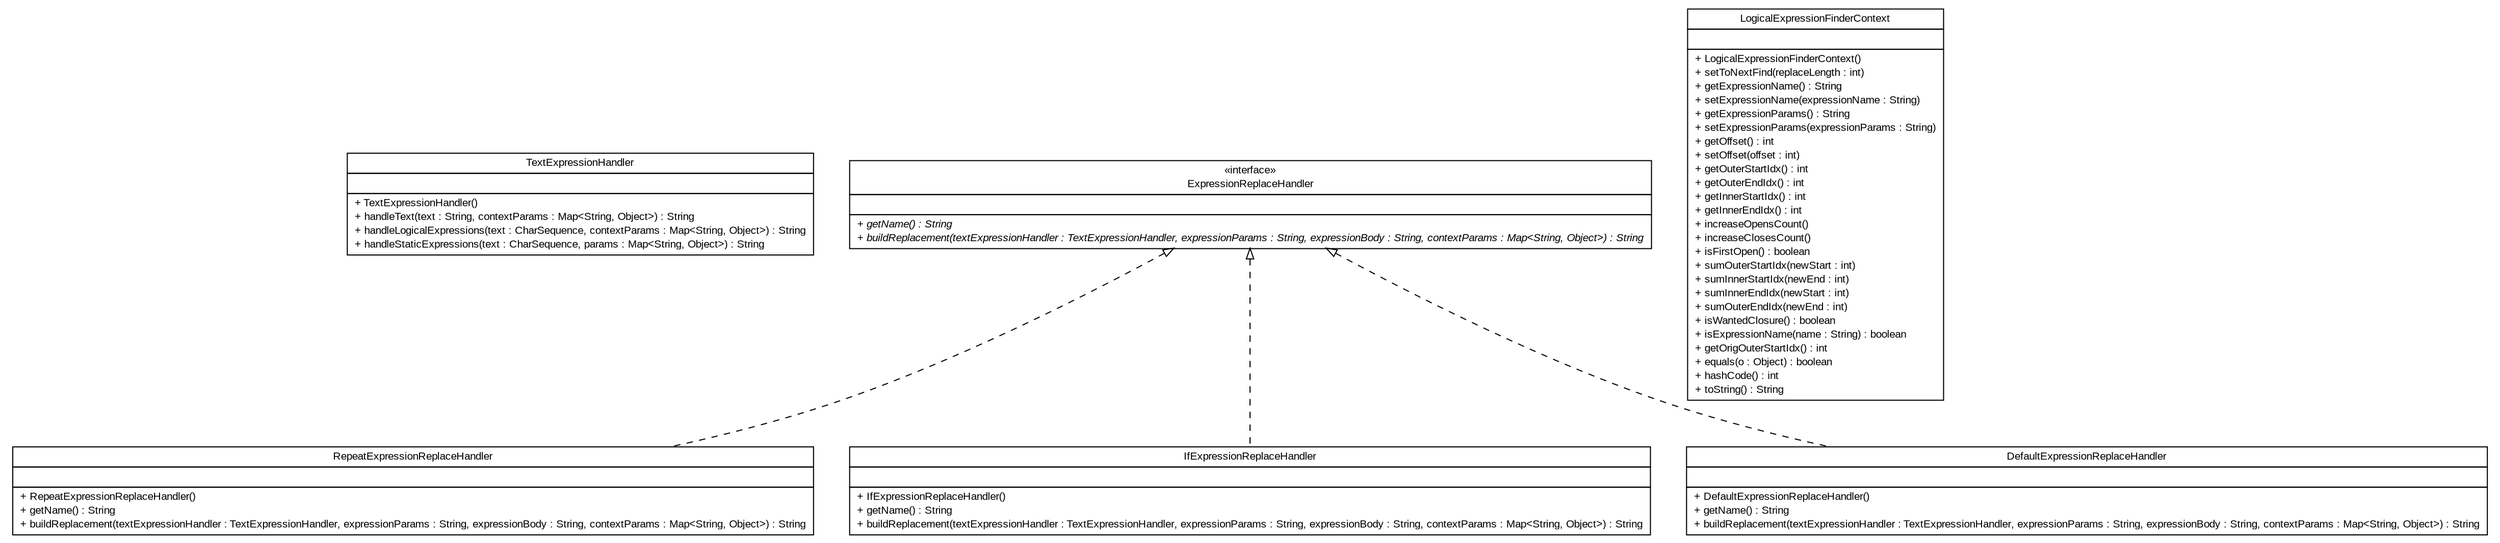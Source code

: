 #!/usr/local/bin/dot
#
# Class diagram 
# Generated by UMLGraph version R5_6 (http://www.umlgraph.org/)
#

digraph G {
	edge [fontname="arial",fontsize=10,labelfontname="arial",labelfontsize=10];
	node [fontname="arial",fontsize=10,shape=plaintext];
	nodesep=0.25;
	ranksep=0.5;
	// br.gov.to.sefaz.util.pdf.handler.TextExpressionHandler
	c525 [label=<<table title="br.gov.to.sefaz.util.pdf.handler.TextExpressionHandler" border="0" cellborder="1" cellspacing="0" cellpadding="2" port="p" href="./TextExpressionHandler.html">
		<tr><td><table border="0" cellspacing="0" cellpadding="1">
<tr><td align="center" balign="center"> TextExpressionHandler </td></tr>
		</table></td></tr>
		<tr><td><table border="0" cellspacing="0" cellpadding="1">
<tr><td align="left" balign="left">  </td></tr>
		</table></td></tr>
		<tr><td><table border="0" cellspacing="0" cellpadding="1">
<tr><td align="left" balign="left"> + TextExpressionHandler() </td></tr>
<tr><td align="left" balign="left"> + handleText(text : String, contextParams : Map&lt;String, Object&gt;) : String </td></tr>
<tr><td align="left" balign="left"> + handleLogicalExpressions(text : CharSequence, contextParams : Map&lt;String, Object&gt;) : String </td></tr>
<tr><td align="left" balign="left"> + handleStaticExpressions(text : CharSequence, params : Map&lt;String, Object&gt;) : String </td></tr>
		</table></td></tr>
		</table>>, URL="./TextExpressionHandler.html", fontname="arial", fontcolor="black", fontsize=10.0];
	// br.gov.to.sefaz.util.pdf.handler.RepeatExpressionReplaceHandler
	c526 [label=<<table title="br.gov.to.sefaz.util.pdf.handler.RepeatExpressionReplaceHandler" border="0" cellborder="1" cellspacing="0" cellpadding="2" port="p" href="./RepeatExpressionReplaceHandler.html">
		<tr><td><table border="0" cellspacing="0" cellpadding="1">
<tr><td align="center" balign="center"> RepeatExpressionReplaceHandler </td></tr>
		</table></td></tr>
		<tr><td><table border="0" cellspacing="0" cellpadding="1">
<tr><td align="left" balign="left">  </td></tr>
		</table></td></tr>
		<tr><td><table border="0" cellspacing="0" cellpadding="1">
<tr><td align="left" balign="left"> + RepeatExpressionReplaceHandler() </td></tr>
<tr><td align="left" balign="left"> + getName() : String </td></tr>
<tr><td align="left" balign="left"> + buildReplacement(textExpressionHandler : TextExpressionHandler, expressionParams : String, expressionBody : String, contextParams : Map&lt;String, Object&gt;) : String </td></tr>
		</table></td></tr>
		</table>>, URL="./RepeatExpressionReplaceHandler.html", fontname="arial", fontcolor="black", fontsize=10.0];
	// br.gov.to.sefaz.util.pdf.handler.LogicalExpressionFinderContext
	c527 [label=<<table title="br.gov.to.sefaz.util.pdf.handler.LogicalExpressionFinderContext" border="0" cellborder="1" cellspacing="0" cellpadding="2" port="p" href="./LogicalExpressionFinderContext.html">
		<tr><td><table border="0" cellspacing="0" cellpadding="1">
<tr><td align="center" balign="center"> LogicalExpressionFinderContext </td></tr>
		</table></td></tr>
		<tr><td><table border="0" cellspacing="0" cellpadding="1">
<tr><td align="left" balign="left">  </td></tr>
		</table></td></tr>
		<tr><td><table border="0" cellspacing="0" cellpadding="1">
<tr><td align="left" balign="left"> + LogicalExpressionFinderContext() </td></tr>
<tr><td align="left" balign="left"> + setToNextFind(replaceLength : int) </td></tr>
<tr><td align="left" balign="left"> + getExpressionName() : String </td></tr>
<tr><td align="left" balign="left"> + setExpressionName(expressionName : String) </td></tr>
<tr><td align="left" balign="left"> + getExpressionParams() : String </td></tr>
<tr><td align="left" balign="left"> + setExpressionParams(expressionParams : String) </td></tr>
<tr><td align="left" balign="left"> + getOffset() : int </td></tr>
<tr><td align="left" balign="left"> + setOffset(offset : int) </td></tr>
<tr><td align="left" balign="left"> + getOuterStartIdx() : int </td></tr>
<tr><td align="left" balign="left"> + getOuterEndIdx() : int </td></tr>
<tr><td align="left" balign="left"> + getInnerStartIdx() : int </td></tr>
<tr><td align="left" balign="left"> + getInnerEndIdx() : int </td></tr>
<tr><td align="left" balign="left"> + increaseOpensCount() </td></tr>
<tr><td align="left" balign="left"> + increaseClosesCount() </td></tr>
<tr><td align="left" balign="left"> + isFirstOpen() : boolean </td></tr>
<tr><td align="left" balign="left"> + sumOuterStartIdx(newStart : int) </td></tr>
<tr><td align="left" balign="left"> + sumInnerStartIdx(newEnd : int) </td></tr>
<tr><td align="left" balign="left"> + sumInnerEndIdx(newStart : int) </td></tr>
<tr><td align="left" balign="left"> + sumOuterEndIdx(newEnd : int) </td></tr>
<tr><td align="left" balign="left"> + isWantedClosure() : boolean </td></tr>
<tr><td align="left" balign="left"> + isExpressionName(name : String) : boolean </td></tr>
<tr><td align="left" balign="left"> + getOrigOuterStartIdx() : int </td></tr>
<tr><td align="left" balign="left"> + equals(o : Object) : boolean </td></tr>
<tr><td align="left" balign="left"> + hashCode() : int </td></tr>
<tr><td align="left" balign="left"> + toString() : String </td></tr>
		</table></td></tr>
		</table>>, URL="./LogicalExpressionFinderContext.html", fontname="arial", fontcolor="black", fontsize=10.0];
	// br.gov.to.sefaz.util.pdf.handler.IfExpressionReplaceHandler
	c528 [label=<<table title="br.gov.to.sefaz.util.pdf.handler.IfExpressionReplaceHandler" border="0" cellborder="1" cellspacing="0" cellpadding="2" port="p" href="./IfExpressionReplaceHandler.html">
		<tr><td><table border="0" cellspacing="0" cellpadding="1">
<tr><td align="center" balign="center"> IfExpressionReplaceHandler </td></tr>
		</table></td></tr>
		<tr><td><table border="0" cellspacing="0" cellpadding="1">
<tr><td align="left" balign="left">  </td></tr>
		</table></td></tr>
		<tr><td><table border="0" cellspacing="0" cellpadding="1">
<tr><td align="left" balign="left"> + IfExpressionReplaceHandler() </td></tr>
<tr><td align="left" balign="left"> + getName() : String </td></tr>
<tr><td align="left" balign="left"> + buildReplacement(textExpressionHandler : TextExpressionHandler, expressionParams : String, expressionBody : String, contextParams : Map&lt;String, Object&gt;) : String </td></tr>
		</table></td></tr>
		</table>>, URL="./IfExpressionReplaceHandler.html", fontname="arial", fontcolor="black", fontsize=10.0];
	// br.gov.to.sefaz.util.pdf.handler.ExpressionReplaceHandler
	c529 [label=<<table title="br.gov.to.sefaz.util.pdf.handler.ExpressionReplaceHandler" border="0" cellborder="1" cellspacing="0" cellpadding="2" port="p" href="./ExpressionReplaceHandler.html">
		<tr><td><table border="0" cellspacing="0" cellpadding="1">
<tr><td align="center" balign="center"> &#171;interface&#187; </td></tr>
<tr><td align="center" balign="center"> ExpressionReplaceHandler </td></tr>
		</table></td></tr>
		<tr><td><table border="0" cellspacing="0" cellpadding="1">
<tr><td align="left" balign="left">  </td></tr>
		</table></td></tr>
		<tr><td><table border="0" cellspacing="0" cellpadding="1">
<tr><td align="left" balign="left"><font face="arial italic" point-size="10.0"> + getName() : String </font></td></tr>
<tr><td align="left" balign="left"><font face="arial italic" point-size="10.0"> + buildReplacement(textExpressionHandler : TextExpressionHandler, expressionParams : String, expressionBody : String, contextParams : Map&lt;String, Object&gt;) : String </font></td></tr>
		</table></td></tr>
		</table>>, URL="./ExpressionReplaceHandler.html", fontname="arial", fontcolor="black", fontsize=10.0];
	// br.gov.to.sefaz.util.pdf.handler.DefaultExpressionReplaceHandler
	c530 [label=<<table title="br.gov.to.sefaz.util.pdf.handler.DefaultExpressionReplaceHandler" border="0" cellborder="1" cellspacing="0" cellpadding="2" port="p" href="./DefaultExpressionReplaceHandler.html">
		<tr><td><table border="0" cellspacing="0" cellpadding="1">
<tr><td align="center" balign="center"> DefaultExpressionReplaceHandler </td></tr>
		</table></td></tr>
		<tr><td><table border="0" cellspacing="0" cellpadding="1">
<tr><td align="left" balign="left">  </td></tr>
		</table></td></tr>
		<tr><td><table border="0" cellspacing="0" cellpadding="1">
<tr><td align="left" balign="left"> + DefaultExpressionReplaceHandler() </td></tr>
<tr><td align="left" balign="left"> + getName() : String </td></tr>
<tr><td align="left" balign="left"> + buildReplacement(textExpressionHandler : TextExpressionHandler, expressionParams : String, expressionBody : String, contextParams : Map&lt;String, Object&gt;) : String </td></tr>
		</table></td></tr>
		</table>>, URL="./DefaultExpressionReplaceHandler.html", fontname="arial", fontcolor="black", fontsize=10.0];
	//br.gov.to.sefaz.util.pdf.handler.RepeatExpressionReplaceHandler implements br.gov.to.sefaz.util.pdf.handler.ExpressionReplaceHandler
	c529:p -> c526:p [dir=back,arrowtail=empty,style=dashed];
	//br.gov.to.sefaz.util.pdf.handler.IfExpressionReplaceHandler implements br.gov.to.sefaz.util.pdf.handler.ExpressionReplaceHandler
	c529:p -> c528:p [dir=back,arrowtail=empty,style=dashed];
	//br.gov.to.sefaz.util.pdf.handler.DefaultExpressionReplaceHandler implements br.gov.to.sefaz.util.pdf.handler.ExpressionReplaceHandler
	c529:p -> c530:p [dir=back,arrowtail=empty,style=dashed];
}

